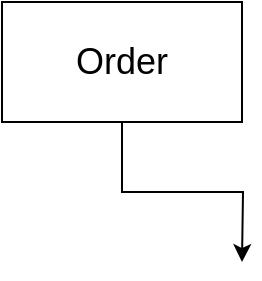 <mxfile version="20.3.0" type="device"><diagram id="ZtOBmH4vferL68fAx0uV" name="페이지-1"><mxGraphModel dx="1038" dy="521" grid="1" gridSize="10" guides="1" tooltips="1" connect="1" arrows="1" fold="1" page="1" pageScale="1" pageWidth="827" pageHeight="1169" math="0" shadow="0"><root><mxCell id="0"/><mxCell id="1" parent="0"/><mxCell id="4sHtQbtdmoYg59xW1yjK-2" style="edgeStyle=orthogonalEdgeStyle;rounded=0;orthogonalLoop=1;jettySize=auto;html=1;fontSize=18;" edge="1" parent="1" source="4sHtQbtdmoYg59xW1yjK-1"><mxGeometry relative="1" as="geometry"><mxPoint x="160" y="160" as="targetPoint"/></mxGeometry></mxCell><mxCell id="4sHtQbtdmoYg59xW1yjK-1" value="&lt;font style=&quot;font-size: 18px;&quot;&gt;Order&lt;/font&gt;" style="rounded=0;whiteSpace=wrap;html=1;" vertex="1" parent="1"><mxGeometry x="40" y="30" width="120" height="60" as="geometry"/></mxCell></root></mxGraphModel></diagram></mxfile>